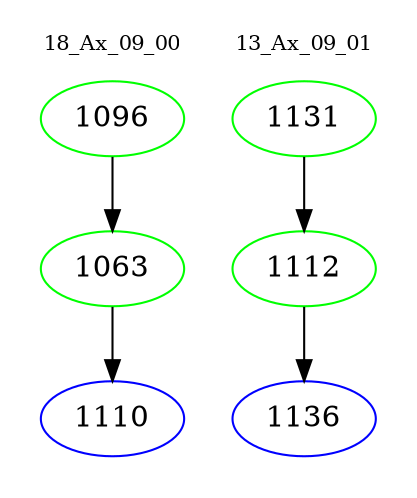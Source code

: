 digraph{
subgraph cluster_0 {
color = white
label = "18_Ax_09_00";
fontsize=10;
T0_1096 [label="1096", color="green"]
T0_1096 -> T0_1063 [color="black"]
T0_1063 [label="1063", color="green"]
T0_1063 -> T0_1110 [color="black"]
T0_1110 [label="1110", color="blue"]
}
subgraph cluster_1 {
color = white
label = "13_Ax_09_01";
fontsize=10;
T1_1131 [label="1131", color="green"]
T1_1131 -> T1_1112 [color="black"]
T1_1112 [label="1112", color="green"]
T1_1112 -> T1_1136 [color="black"]
T1_1136 [label="1136", color="blue"]
}
}
